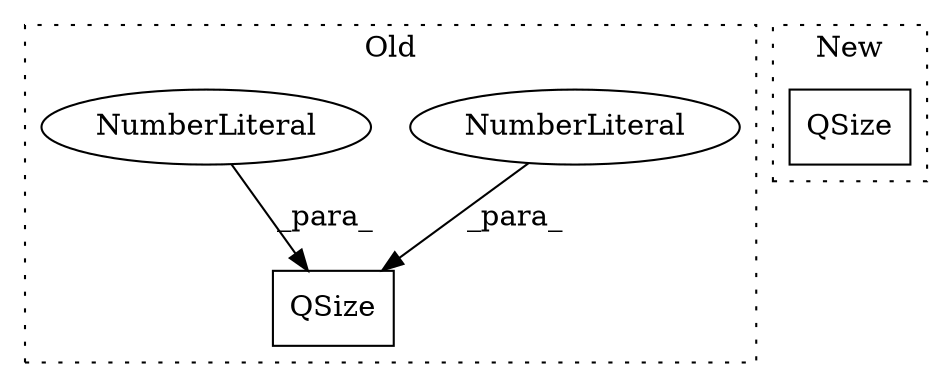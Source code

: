 digraph G {
subgraph cluster0 {
1 [label="QSize" a="32" s="1535,1548" l="6,1" shape="box"];
3 [label="NumberLiteral" a="34" s="1541" l="3" shape="ellipse"];
4 [label="NumberLiteral" a="34" s="1545" l="3" shape="ellipse"];
label = "Old";
style="dotted";
}
subgraph cluster1 {
2 [label="QSize" a="32" s="1860,1894" l="6,1" shape="box"];
label = "New";
style="dotted";
}
3 -> 1 [label="_para_"];
4 -> 1 [label="_para_"];
}
